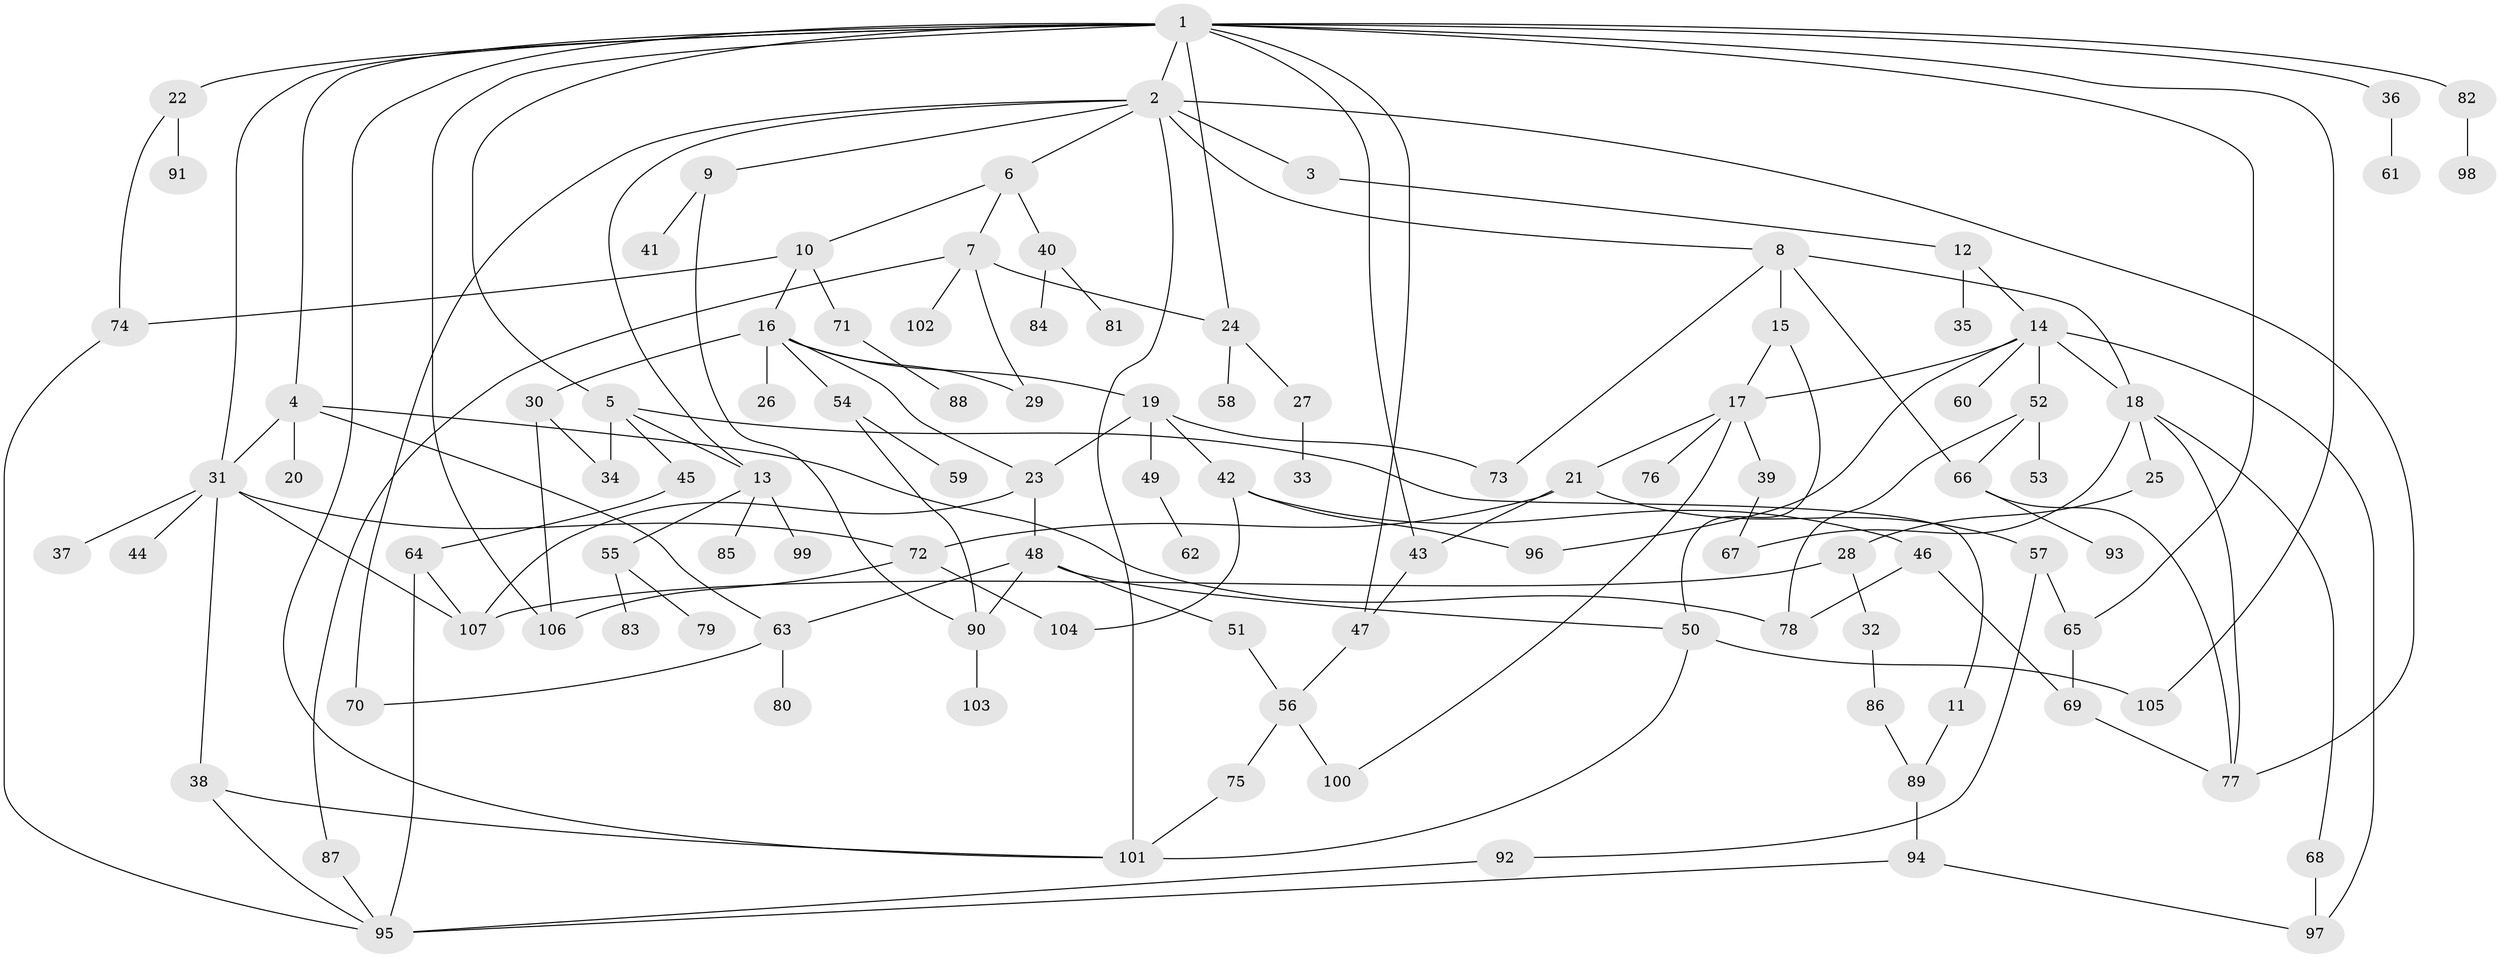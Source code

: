// Generated by graph-tools (version 1.1) at 2025/01/03/09/25 03:01:03]
// undirected, 107 vertices, 155 edges
graph export_dot {
graph [start="1"]
  node [color=gray90,style=filled];
  1;
  2;
  3;
  4;
  5;
  6;
  7;
  8;
  9;
  10;
  11;
  12;
  13;
  14;
  15;
  16;
  17;
  18;
  19;
  20;
  21;
  22;
  23;
  24;
  25;
  26;
  27;
  28;
  29;
  30;
  31;
  32;
  33;
  34;
  35;
  36;
  37;
  38;
  39;
  40;
  41;
  42;
  43;
  44;
  45;
  46;
  47;
  48;
  49;
  50;
  51;
  52;
  53;
  54;
  55;
  56;
  57;
  58;
  59;
  60;
  61;
  62;
  63;
  64;
  65;
  66;
  67;
  68;
  69;
  70;
  71;
  72;
  73;
  74;
  75;
  76;
  77;
  78;
  79;
  80;
  81;
  82;
  83;
  84;
  85;
  86;
  87;
  88;
  89;
  90;
  91;
  92;
  93;
  94;
  95;
  96;
  97;
  98;
  99;
  100;
  101;
  102;
  103;
  104;
  105;
  106;
  107;
  1 -- 2;
  1 -- 4;
  1 -- 5;
  1 -- 22;
  1 -- 24;
  1 -- 31;
  1 -- 36;
  1 -- 43;
  1 -- 65;
  1 -- 82;
  1 -- 105;
  1 -- 47;
  1 -- 101;
  1 -- 106;
  2 -- 3;
  2 -- 6;
  2 -- 8;
  2 -- 9;
  2 -- 13;
  2 -- 77;
  2 -- 70;
  2 -- 101;
  3 -- 12;
  4 -- 20;
  4 -- 31;
  4 -- 78;
  4 -- 63;
  5 -- 11;
  5 -- 34;
  5 -- 45;
  5 -- 13;
  6 -- 7;
  6 -- 10;
  6 -- 40;
  7 -- 87;
  7 -- 102;
  7 -- 24;
  7 -- 29;
  8 -- 15;
  8 -- 66;
  8 -- 18;
  8 -- 73;
  9 -- 41;
  9 -- 90;
  10 -- 16;
  10 -- 71;
  10 -- 74;
  11 -- 89;
  12 -- 14;
  12 -- 35;
  13 -- 55;
  13 -- 85;
  13 -- 99;
  14 -- 17;
  14 -- 18;
  14 -- 52;
  14 -- 60;
  14 -- 96;
  14 -- 97;
  15 -- 50;
  15 -- 17;
  16 -- 19;
  16 -- 23;
  16 -- 26;
  16 -- 29;
  16 -- 30;
  16 -- 54;
  17 -- 21;
  17 -- 39;
  17 -- 76;
  17 -- 100;
  18 -- 25;
  18 -- 68;
  18 -- 77;
  18 -- 67;
  19 -- 42;
  19 -- 49;
  19 -- 73;
  19 -- 23;
  21 -- 57;
  21 -- 72;
  21 -- 43;
  22 -- 74;
  22 -- 91;
  23 -- 48;
  23 -- 107;
  24 -- 27;
  24 -- 58;
  25 -- 28;
  27 -- 33;
  28 -- 32;
  28 -- 107;
  30 -- 106;
  30 -- 34;
  31 -- 37;
  31 -- 38;
  31 -- 44;
  31 -- 107;
  31 -- 72;
  32 -- 86;
  36 -- 61;
  38 -- 95;
  38 -- 101;
  39 -- 67;
  40 -- 81;
  40 -- 84;
  42 -- 46;
  42 -- 96;
  42 -- 104;
  43 -- 47;
  45 -- 64;
  46 -- 78;
  46 -- 69;
  47 -- 56;
  48 -- 51;
  48 -- 63;
  48 -- 90;
  48 -- 50;
  49 -- 62;
  50 -- 101;
  50 -- 105;
  51 -- 56;
  52 -- 53;
  52 -- 66;
  52 -- 78;
  54 -- 59;
  54 -- 90;
  55 -- 79;
  55 -- 83;
  56 -- 75;
  56 -- 100;
  57 -- 92;
  57 -- 65;
  63 -- 70;
  63 -- 80;
  64 -- 107;
  64 -- 95;
  65 -- 69;
  66 -- 93;
  66 -- 77;
  68 -- 97;
  69 -- 77;
  71 -- 88;
  72 -- 106;
  72 -- 104;
  74 -- 95;
  75 -- 101;
  82 -- 98;
  86 -- 89;
  87 -- 95;
  89 -- 94;
  90 -- 103;
  92 -- 95;
  94 -- 97;
  94 -- 95;
}
